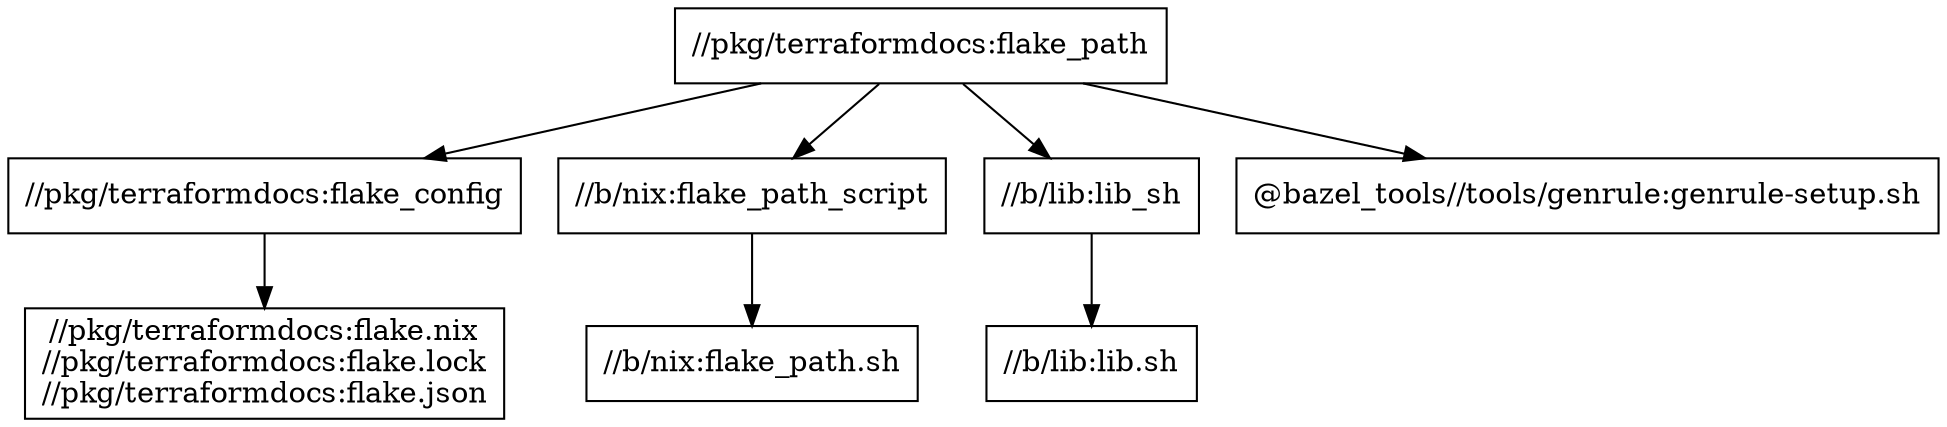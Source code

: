 digraph mygraph {
  node [shape=box];
  "//pkg/terraformdocs:flake_path"
  "//pkg/terraformdocs:flake_path" -> "//pkg/terraformdocs:flake_config"
  "//pkg/terraformdocs:flake_path" -> "//b/nix:flake_path_script"
  "//pkg/terraformdocs:flake_path" -> "//b/lib:lib_sh"
  "//pkg/terraformdocs:flake_path" -> "@bazel_tools//tools/genrule:genrule-setup.sh"
  "//b/nix:flake_path_script"
  "//b/nix:flake_path_script" -> "//b/nix:flake_path.sh"
  "@bazel_tools//tools/genrule:genrule-setup.sh"
  "//b/lib:lib_sh"
  "//b/lib:lib_sh" -> "//b/lib:lib.sh"
  "//pkg/terraformdocs:flake_config"
  "//pkg/terraformdocs:flake_config" -> "//pkg/terraformdocs:flake.nix\n//pkg/terraformdocs:flake.lock\n//pkg/terraformdocs:flake.json"
  "//b/nix:flake_path.sh"
  "//pkg/terraformdocs:flake.nix\n//pkg/terraformdocs:flake.lock\n//pkg/terraformdocs:flake.json"
  "//b/lib:lib.sh"
}
